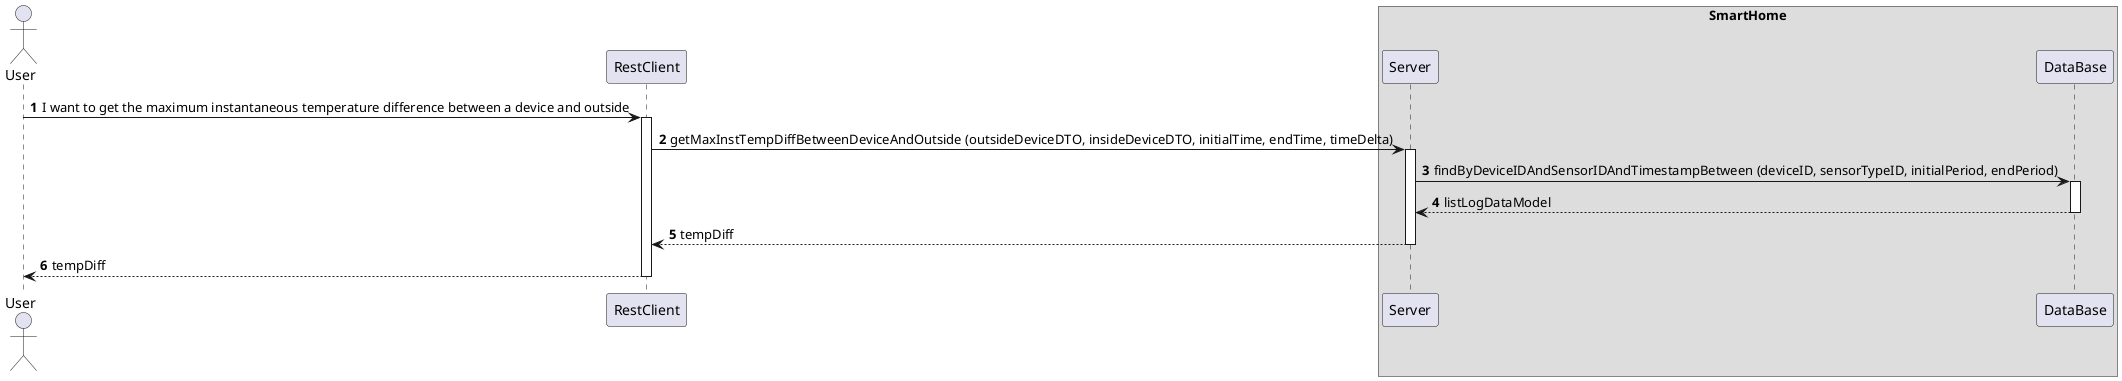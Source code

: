 @startuml
'https://plantuml.com/sequence-diagram
!pragma layout smetana

autonumber

actor "User" as User
participant "RestClient" as RC

box "SmartHome"
    participant "Server" as SV
    participant "DataBase" as BD
end box

User -> RC : I want to get the maximum instantaneous temperature difference between a device and outside
activate RC

RC -> SV : getMaxInstTempDiffBetweenDeviceAndOutside (outsideDeviceDTO, insideDeviceDTO, initialTime, endTime, timeDelta)
activate SV

SV -> BD : findByDeviceIDAndSensorIDAndTimestampBetween (deviceID, sensorTypeID, initialPeriod, endPeriod)
activate BD

BD --> SV : listLogDataModel
deactivate BD

SV --> RC : tempDiff
deactivate SV

RC --> User : tempDiff
deactivate RC


@enduml